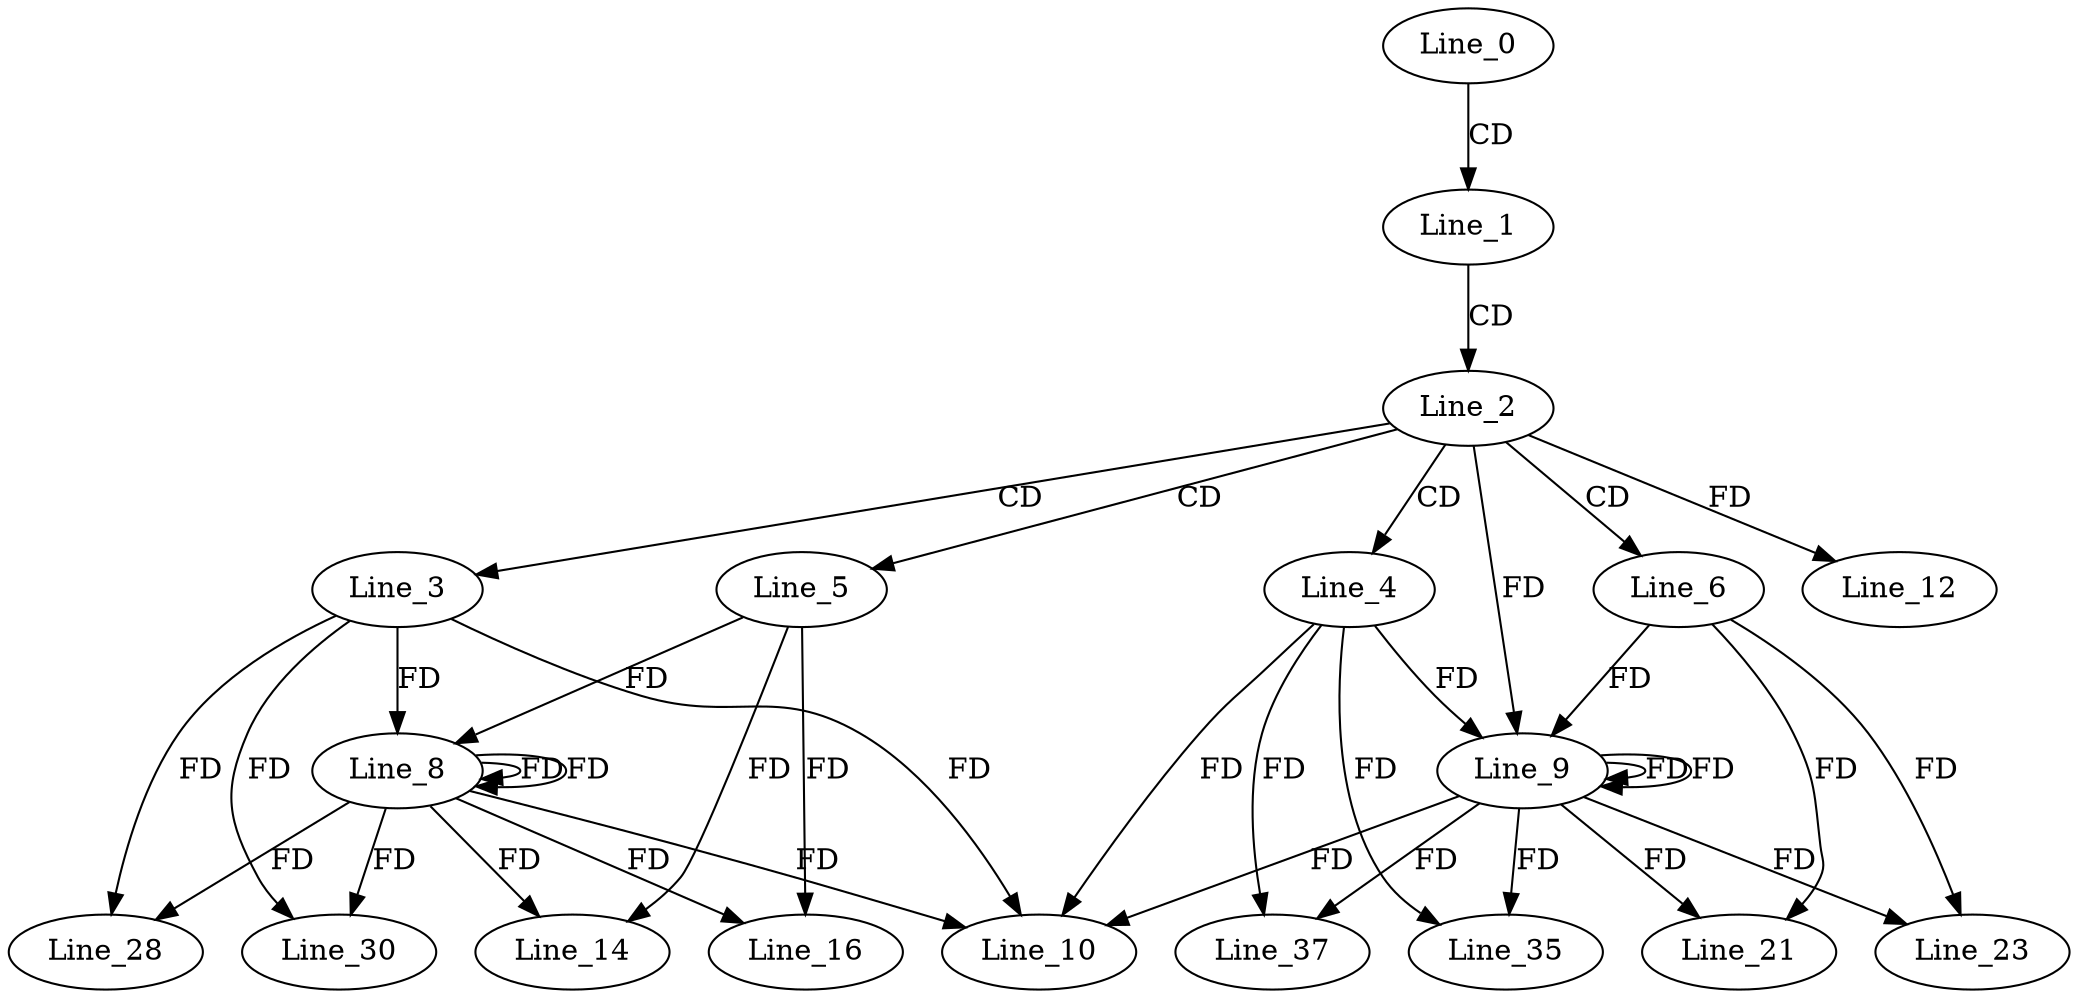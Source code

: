 digraph G {
  Line_0;
  Line_1;
  Line_2;
  Line_3;
  Line_4;
  Line_5;
  Line_6;
  Line_8;
  Line_8;
  Line_8;
  Line_9;
  Line_9;
  Line_9;
  Line_9;
  Line_10;
  Line_10;
  Line_12;
  Line_14;
  Line_16;
  Line_21;
  Line_23;
  Line_28;
  Line_30;
  Line_35;
  Line_37;
  Line_0 -> Line_1 [ label="CD" ];
  Line_1 -> Line_2 [ label="CD" ];
  Line_2 -> Line_3 [ label="CD" ];
  Line_2 -> Line_4 [ label="CD" ];
  Line_2 -> Line_5 [ label="CD" ];
  Line_2 -> Line_6 [ label="CD" ];
  Line_3 -> Line_8 [ label="FD" ];
  Line_8 -> Line_8 [ label="FD" ];
  Line_5 -> Line_8 [ label="FD" ];
  Line_8 -> Line_8 [ label="FD" ];
  Line_4 -> Line_9 [ label="FD" ];
  Line_9 -> Line_9 [ label="FD" ];
  Line_6 -> Line_9 [ label="FD" ];
  Line_9 -> Line_9 [ label="FD" ];
  Line_2 -> Line_9 [ label="FD" ];
  Line_3 -> Line_10 [ label="FD" ];
  Line_8 -> Line_10 [ label="FD" ];
  Line_4 -> Line_10 [ label="FD" ];
  Line_9 -> Line_10 [ label="FD" ];
  Line_2 -> Line_12 [ label="FD" ];
  Line_5 -> Line_14 [ label="FD" ];
  Line_8 -> Line_14 [ label="FD" ];
  Line_5 -> Line_16 [ label="FD" ];
  Line_8 -> Line_16 [ label="FD" ];
  Line_6 -> Line_21 [ label="FD" ];
  Line_9 -> Line_21 [ label="FD" ];
  Line_6 -> Line_23 [ label="FD" ];
  Line_9 -> Line_23 [ label="FD" ];
  Line_3 -> Line_28 [ label="FD" ];
  Line_8 -> Line_28 [ label="FD" ];
  Line_3 -> Line_30 [ label="FD" ];
  Line_8 -> Line_30 [ label="FD" ];
  Line_4 -> Line_35 [ label="FD" ];
  Line_9 -> Line_35 [ label="FD" ];
  Line_4 -> Line_37 [ label="FD" ];
  Line_9 -> Line_37 [ label="FD" ];
}
